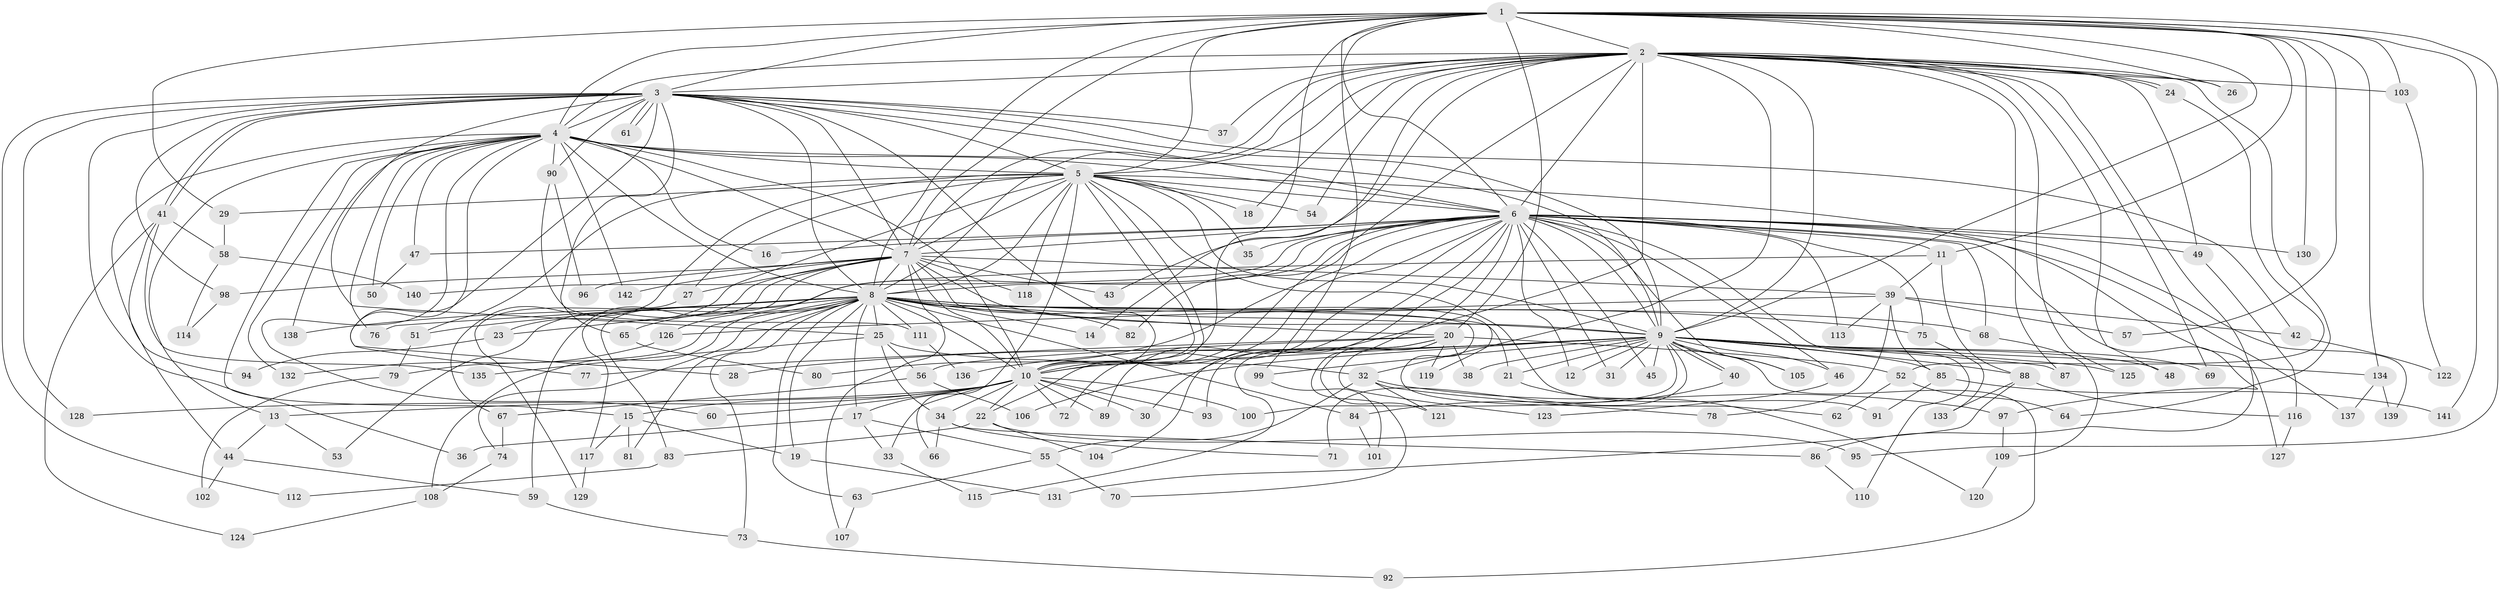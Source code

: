 // coarse degree distribution, {16: 0.010101010101010102, 45: 0.010101010101010102, 20: 0.020202020202020204, 19: 0.010101010101010102, 29: 0.010101010101010102, 18: 0.010101010101010102, 27: 0.010101010101010102, 5: 0.06060606060606061, 2: 0.47474747474747475, 4: 0.09090909090909091, 3: 0.2222222222222222, 11: 0.010101010101010102, 6: 0.030303030303030304, 1: 0.020202020202020204, 9: 0.010101010101010102}
// Generated by graph-tools (version 1.1) at 2025/17/03/04/25 18:17:15]
// undirected, 142 vertices, 309 edges
graph export_dot {
graph [start="1"]
  node [color=gray90,style=filled];
  1;
  2;
  3;
  4;
  5;
  6;
  7;
  8;
  9;
  10;
  11;
  12;
  13;
  14;
  15;
  16;
  17;
  18;
  19;
  20;
  21;
  22;
  23;
  24;
  25;
  26;
  27;
  28;
  29;
  30;
  31;
  32;
  33;
  34;
  35;
  36;
  37;
  38;
  39;
  40;
  41;
  42;
  43;
  44;
  45;
  46;
  47;
  48;
  49;
  50;
  51;
  52;
  53;
  54;
  55;
  56;
  57;
  58;
  59;
  60;
  61;
  62;
  63;
  64;
  65;
  66;
  67;
  68;
  69;
  70;
  71;
  72;
  73;
  74;
  75;
  76;
  77;
  78;
  79;
  80;
  81;
  82;
  83;
  84;
  85;
  86;
  87;
  88;
  89;
  90;
  91;
  92;
  93;
  94;
  95;
  96;
  97;
  98;
  99;
  100;
  101;
  102;
  103;
  104;
  105;
  106;
  107;
  108;
  109;
  110;
  111;
  112;
  113;
  114;
  115;
  116;
  117;
  118;
  119;
  120;
  121;
  122;
  123;
  124;
  125;
  126;
  127;
  128;
  129;
  130;
  131;
  132;
  133;
  134;
  135;
  136;
  137;
  138;
  139;
  140;
  141;
  142;
  1 -- 2;
  1 -- 3;
  1 -- 4;
  1 -- 5;
  1 -- 6;
  1 -- 7;
  1 -- 8;
  1 -- 9;
  1 -- 10;
  1 -- 11;
  1 -- 20;
  1 -- 26;
  1 -- 29;
  1 -- 57;
  1 -- 95;
  1 -- 99;
  1 -- 103;
  1 -- 130;
  1 -- 134;
  1 -- 141;
  2 -- 3;
  2 -- 4;
  2 -- 5;
  2 -- 6;
  2 -- 7;
  2 -- 8;
  2 -- 9;
  2 -- 10;
  2 -- 14;
  2 -- 18;
  2 -- 24;
  2 -- 24;
  2 -- 26;
  2 -- 30;
  2 -- 32;
  2 -- 37;
  2 -- 43;
  2 -- 48;
  2 -- 49;
  2 -- 54;
  2 -- 64;
  2 -- 69;
  2 -- 86;
  2 -- 87;
  2 -- 103;
  2 -- 125;
  3 -- 4;
  3 -- 5;
  3 -- 6;
  3 -- 7;
  3 -- 8;
  3 -- 9;
  3 -- 10;
  3 -- 25;
  3 -- 36;
  3 -- 37;
  3 -- 41;
  3 -- 41;
  3 -- 42;
  3 -- 61;
  3 -- 61;
  3 -- 65;
  3 -- 77;
  3 -- 90;
  3 -- 98;
  3 -- 112;
  3 -- 128;
  4 -- 5;
  4 -- 6;
  4 -- 7;
  4 -- 8;
  4 -- 9;
  4 -- 10;
  4 -- 13;
  4 -- 15;
  4 -- 16;
  4 -- 28;
  4 -- 44;
  4 -- 47;
  4 -- 50;
  4 -- 60;
  4 -- 76;
  4 -- 90;
  4 -- 132;
  4 -- 138;
  4 -- 142;
  5 -- 6;
  5 -- 7;
  5 -- 8;
  5 -- 9;
  5 -- 10;
  5 -- 18;
  5 -- 22;
  5 -- 23;
  5 -- 27;
  5 -- 29;
  5 -- 35;
  5 -- 51;
  5 -- 54;
  5 -- 66;
  5 -- 67;
  5 -- 91;
  5 -- 118;
  5 -- 127;
  6 -- 7;
  6 -- 8;
  6 -- 9;
  6 -- 10;
  6 -- 11;
  6 -- 12;
  6 -- 16;
  6 -- 31;
  6 -- 35;
  6 -- 45;
  6 -- 46;
  6 -- 47;
  6 -- 49;
  6 -- 68;
  6 -- 70;
  6 -- 72;
  6 -- 75;
  6 -- 80;
  6 -- 82;
  6 -- 89;
  6 -- 97;
  6 -- 104;
  6 -- 105;
  6 -- 110;
  6 -- 113;
  6 -- 126;
  6 -- 130;
  6 -- 137;
  6 -- 139;
  6 -- 140;
  7 -- 8;
  7 -- 9;
  7 -- 10;
  7 -- 27;
  7 -- 39;
  7 -- 43;
  7 -- 53;
  7 -- 59;
  7 -- 96;
  7 -- 98;
  7 -- 107;
  7 -- 117;
  7 -- 118;
  7 -- 119;
  7 -- 142;
  8 -- 9;
  8 -- 10;
  8 -- 14;
  8 -- 17;
  8 -- 19;
  8 -- 20;
  8 -- 21;
  8 -- 23;
  8 -- 25;
  8 -- 51;
  8 -- 62;
  8 -- 63;
  8 -- 65;
  8 -- 68;
  8 -- 73;
  8 -- 74;
  8 -- 75;
  8 -- 76;
  8 -- 79;
  8 -- 81;
  8 -- 82;
  8 -- 84;
  8 -- 108;
  8 -- 111;
  8 -- 138;
  9 -- 10;
  9 -- 12;
  9 -- 21;
  9 -- 28;
  9 -- 31;
  9 -- 38;
  9 -- 40;
  9 -- 40;
  9 -- 45;
  9 -- 46;
  9 -- 48;
  9 -- 69;
  9 -- 71;
  9 -- 85;
  9 -- 87;
  9 -- 88;
  9 -- 92;
  9 -- 99;
  9 -- 100;
  9 -- 105;
  9 -- 106;
  9 -- 125;
  9 -- 134;
  9 -- 136;
  10 -- 13;
  10 -- 15;
  10 -- 17;
  10 -- 22;
  10 -- 30;
  10 -- 33;
  10 -- 34;
  10 -- 60;
  10 -- 72;
  10 -- 89;
  10 -- 93;
  10 -- 100;
  10 -- 128;
  11 -- 39;
  11 -- 83;
  11 -- 88;
  13 -- 44;
  13 -- 53;
  15 -- 19;
  15 -- 81;
  15 -- 117;
  17 -- 33;
  17 -- 36;
  17 -- 55;
  19 -- 131;
  20 -- 38;
  20 -- 52;
  20 -- 56;
  20 -- 77;
  20 -- 93;
  20 -- 115;
  20 -- 119;
  20 -- 121;
  20 -- 123;
  21 -- 120;
  22 -- 83;
  22 -- 95;
  22 -- 104;
  23 -- 94;
  24 -- 52;
  25 -- 32;
  25 -- 34;
  25 -- 56;
  25 -- 135;
  27 -- 129;
  29 -- 58;
  32 -- 55;
  32 -- 78;
  32 -- 97;
  32 -- 121;
  33 -- 115;
  34 -- 66;
  34 -- 71;
  34 -- 86;
  39 -- 42;
  39 -- 57;
  39 -- 78;
  39 -- 85;
  39 -- 113;
  39 -- 126;
  40 -- 84;
  41 -- 58;
  41 -- 94;
  41 -- 124;
  41 -- 135;
  42 -- 122;
  44 -- 59;
  44 -- 102;
  46 -- 123;
  47 -- 50;
  49 -- 116;
  51 -- 79;
  52 -- 62;
  52 -- 64;
  55 -- 63;
  55 -- 70;
  56 -- 67;
  56 -- 106;
  58 -- 114;
  58 -- 140;
  59 -- 73;
  63 -- 107;
  65 -- 80;
  67 -- 74;
  68 -- 109;
  73 -- 92;
  74 -- 108;
  75 -- 133;
  79 -- 102;
  83 -- 112;
  84 -- 101;
  85 -- 91;
  85 -- 141;
  86 -- 110;
  88 -- 116;
  88 -- 131;
  88 -- 133;
  90 -- 96;
  90 -- 111;
  97 -- 109;
  98 -- 114;
  99 -- 101;
  103 -- 122;
  108 -- 124;
  109 -- 120;
  111 -- 136;
  116 -- 127;
  117 -- 129;
  126 -- 132;
  134 -- 137;
  134 -- 139;
}
